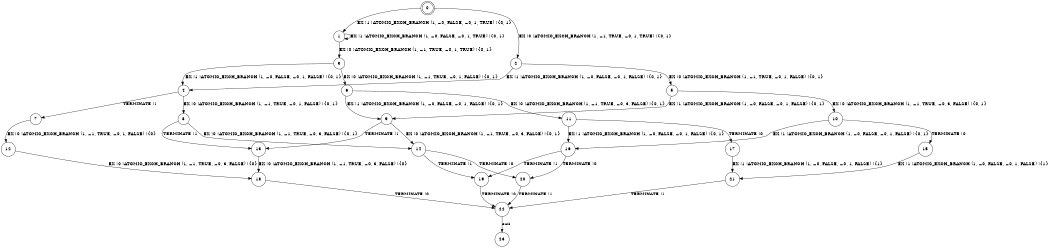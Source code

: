 digraph BCG {
size = "7, 10.5";
center = TRUE;
node [shape = circle];
0 [peripheries = 2];
0 -> 1 [label = "EX !1 !ATOMIC_EXCH_BRANCH (1, +0, FALSE, +0, 1, TRUE) !{0, 1}"];
0 -> 2 [label = "EX !0 !ATOMIC_EXCH_BRANCH (1, +1, TRUE, +0, 1, TRUE) !{0, 1}"];
1 -> 3 [label = "EX !0 !ATOMIC_EXCH_BRANCH (1, +1, TRUE, +0, 1, TRUE) !{0, 1}"];
1 -> 1 [label = "EX !1 !ATOMIC_EXCH_BRANCH (1, +0, FALSE, +0, 1, TRUE) !{0, 1}"];
2 -> 4 [label = "EX !1 !ATOMIC_EXCH_BRANCH (1, +0, FALSE, +0, 1, FALSE) !{0, 1}"];
2 -> 5 [label = "EX !0 !ATOMIC_EXCH_BRANCH (1, +1, TRUE, +0, 1, FALSE) !{0, 1}"];
3 -> 4 [label = "EX !1 !ATOMIC_EXCH_BRANCH (1, +0, FALSE, +0, 1, FALSE) !{0, 1}"];
3 -> 6 [label = "EX !0 !ATOMIC_EXCH_BRANCH (1, +1, TRUE, +0, 1, FALSE) !{0, 1}"];
4 -> 7 [label = "TERMINATE !1"];
4 -> 8 [label = "EX !0 !ATOMIC_EXCH_BRANCH (1, +1, TRUE, +0, 1, FALSE) !{0, 1}"];
5 -> 9 [label = "EX !1 !ATOMIC_EXCH_BRANCH (1, +0, FALSE, +0, 1, FALSE) !{0, 1}"];
5 -> 10 [label = "EX !0 !ATOMIC_EXCH_BRANCH (1, +1, TRUE, +0, 3, FALSE) !{0, 1}"];
6 -> 9 [label = "EX !1 !ATOMIC_EXCH_BRANCH (1, +0, FALSE, +0, 1, FALSE) !{0, 1}"];
6 -> 11 [label = "EX !0 !ATOMIC_EXCH_BRANCH (1, +1, TRUE, +0, 3, FALSE) !{0, 1}"];
7 -> 12 [label = "EX !0 !ATOMIC_EXCH_BRANCH (1, +1, TRUE, +0, 1, FALSE) !{0}"];
8 -> 13 [label = "TERMINATE !1"];
8 -> 14 [label = "EX !0 !ATOMIC_EXCH_BRANCH (1, +1, TRUE, +0, 3, FALSE) !{0, 1}"];
9 -> 13 [label = "TERMINATE !1"];
9 -> 14 [label = "EX !0 !ATOMIC_EXCH_BRANCH (1, +1, TRUE, +0, 3, FALSE) !{0, 1}"];
10 -> 15 [label = "TERMINATE !0"];
10 -> 16 [label = "EX !1 !ATOMIC_EXCH_BRANCH (1, +0, FALSE, +0, 1, FALSE) !{0, 1}"];
11 -> 17 [label = "TERMINATE !0"];
11 -> 16 [label = "EX !1 !ATOMIC_EXCH_BRANCH (1, +0, FALSE, +0, 1, FALSE) !{0, 1}"];
12 -> 18 [label = "EX !0 !ATOMIC_EXCH_BRANCH (1, +1, TRUE, +0, 3, FALSE) !{0}"];
13 -> 18 [label = "EX !0 !ATOMIC_EXCH_BRANCH (1, +1, TRUE, +0, 3, FALSE) !{0}"];
14 -> 19 [label = "TERMINATE !1"];
14 -> 20 [label = "TERMINATE !0"];
15 -> 21 [label = "EX !1 !ATOMIC_EXCH_BRANCH (1, +0, FALSE, +0, 1, FALSE) !{1}"];
16 -> 19 [label = "TERMINATE !1"];
16 -> 20 [label = "TERMINATE !0"];
17 -> 21 [label = "EX !1 !ATOMIC_EXCH_BRANCH (1, +0, FALSE, +0, 1, FALSE) !{1}"];
18 -> 22 [label = "TERMINATE !0"];
19 -> 22 [label = "TERMINATE !0"];
20 -> 22 [label = "TERMINATE !1"];
21 -> 22 [label = "TERMINATE !1"];
22 -> 23 [label = "exit"];
}
